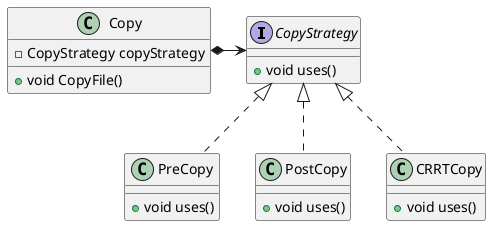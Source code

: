 @startuml

interface CopyStrategy {
    + void uses()
}

class PreCopy implements CopyStrategy {
    + void uses()
}

class PostCopy implements CopyStrategy {
    + void uses()
}

class CRRTCopy implements CopyStrategy {
    + void uses()
}

class Copy{
    - CopyStrategy copyStrategy
    + void CopyFile()
}

Copy *-r-> CopyStrategy

@enduml